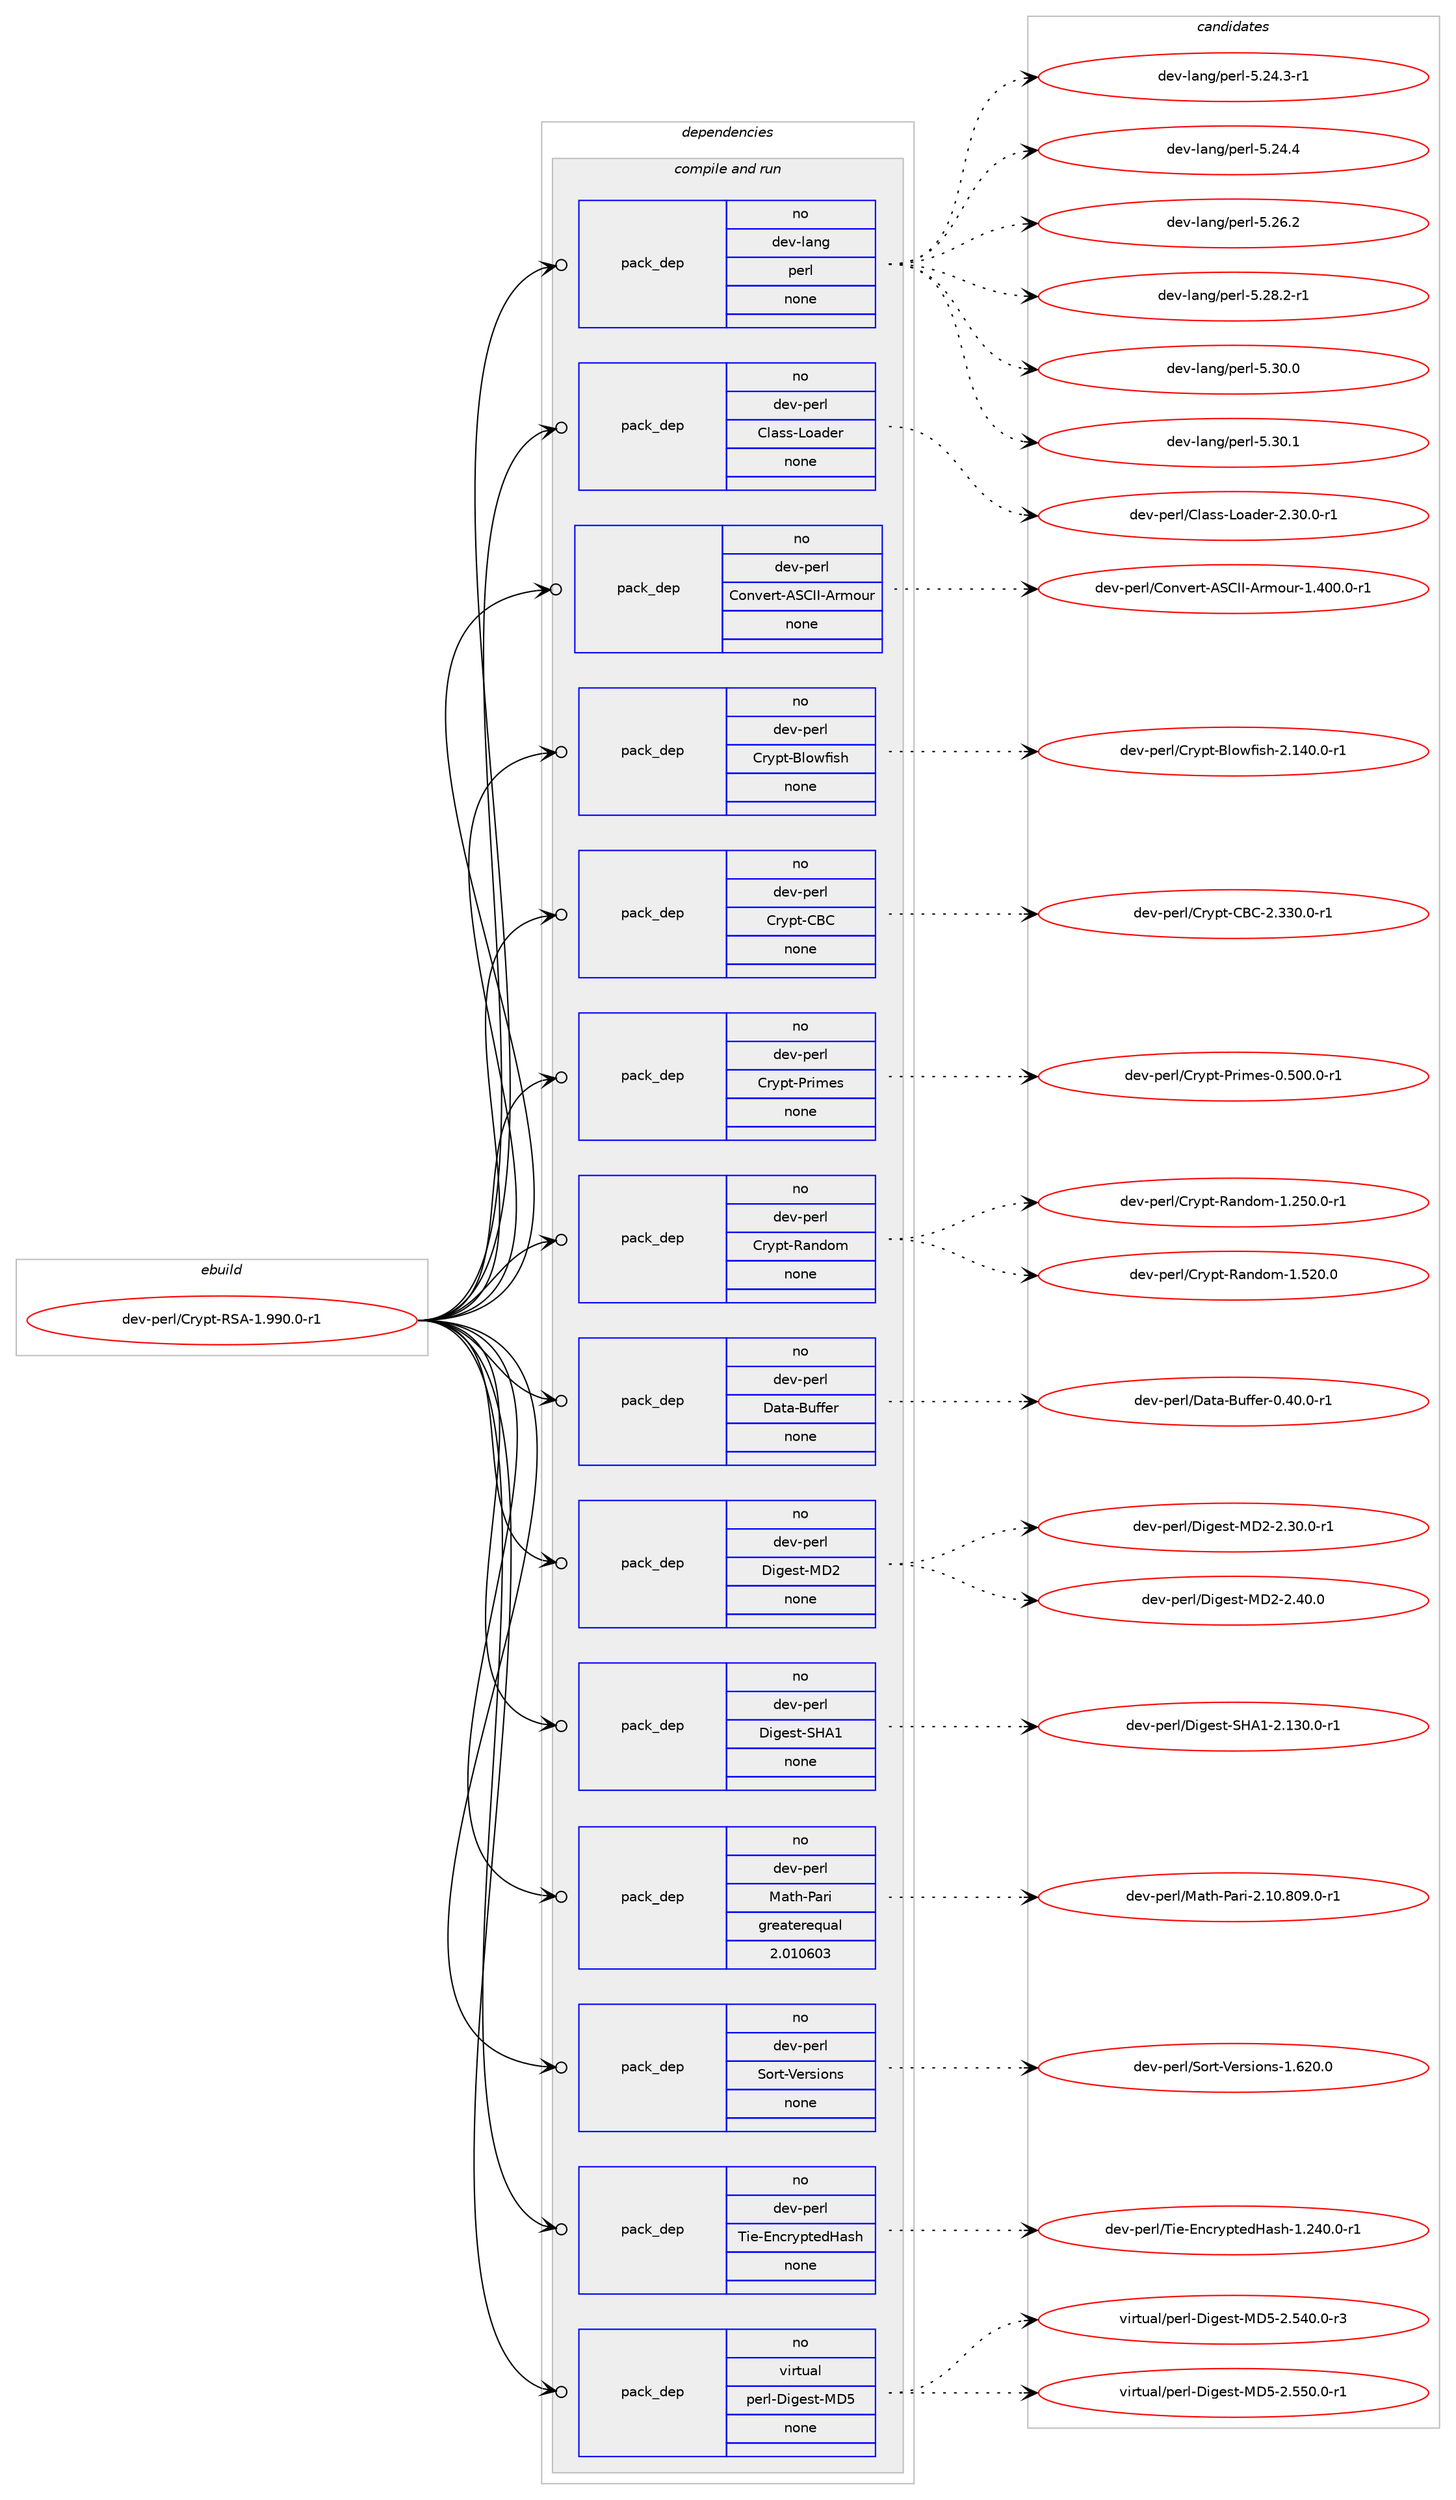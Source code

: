 digraph prolog {

# *************
# Graph options
# *************

newrank=true;
concentrate=true;
compound=true;
graph [rankdir=LR,fontname=Helvetica,fontsize=10,ranksep=1.5];#, ranksep=2.5, nodesep=0.2];
edge  [arrowhead=vee];
node  [fontname=Helvetica,fontsize=10];

# **********
# The ebuild
# **********

subgraph cluster_leftcol {
color=gray;
rank=same;
label=<<i>ebuild</i>>;
id [label="dev-perl/Crypt-RSA-1.990.0-r1", color=red, width=4, href="../dev-perl/Crypt-RSA-1.990.0-r1.svg"];
}

# ****************
# The dependencies
# ****************

subgraph cluster_midcol {
color=gray;
label=<<i>dependencies</i>>;
subgraph cluster_compile {
fillcolor="#eeeeee";
style=filled;
label=<<i>compile</i>>;
}
subgraph cluster_compileandrun {
fillcolor="#eeeeee";
style=filled;
label=<<i>compile and run</i>>;
subgraph pack430230 {
dependency575283 [label=<<TABLE BORDER="0" CELLBORDER="1" CELLSPACING="0" CELLPADDING="4" WIDTH="220"><TR><TD ROWSPAN="6" CELLPADDING="30">pack_dep</TD></TR><TR><TD WIDTH="110">no</TD></TR><TR><TD>dev-lang</TD></TR><TR><TD>perl</TD></TR><TR><TD>none</TD></TR><TR><TD></TD></TR></TABLE>>, shape=none, color=blue];
}
id:e -> dependency575283:w [weight=20,style="solid",arrowhead="odotvee"];
subgraph pack430231 {
dependency575284 [label=<<TABLE BORDER="0" CELLBORDER="1" CELLSPACING="0" CELLPADDING="4" WIDTH="220"><TR><TD ROWSPAN="6" CELLPADDING="30">pack_dep</TD></TR><TR><TD WIDTH="110">no</TD></TR><TR><TD>dev-perl</TD></TR><TR><TD>Class-Loader</TD></TR><TR><TD>none</TD></TR><TR><TD></TD></TR></TABLE>>, shape=none, color=blue];
}
id:e -> dependency575284:w [weight=20,style="solid",arrowhead="odotvee"];
subgraph pack430232 {
dependency575285 [label=<<TABLE BORDER="0" CELLBORDER="1" CELLSPACING="0" CELLPADDING="4" WIDTH="220"><TR><TD ROWSPAN="6" CELLPADDING="30">pack_dep</TD></TR><TR><TD WIDTH="110">no</TD></TR><TR><TD>dev-perl</TD></TR><TR><TD>Convert-ASCII-Armour</TD></TR><TR><TD>none</TD></TR><TR><TD></TD></TR></TABLE>>, shape=none, color=blue];
}
id:e -> dependency575285:w [weight=20,style="solid",arrowhead="odotvee"];
subgraph pack430233 {
dependency575286 [label=<<TABLE BORDER="0" CELLBORDER="1" CELLSPACING="0" CELLPADDING="4" WIDTH="220"><TR><TD ROWSPAN="6" CELLPADDING="30">pack_dep</TD></TR><TR><TD WIDTH="110">no</TD></TR><TR><TD>dev-perl</TD></TR><TR><TD>Crypt-Blowfish</TD></TR><TR><TD>none</TD></TR><TR><TD></TD></TR></TABLE>>, shape=none, color=blue];
}
id:e -> dependency575286:w [weight=20,style="solid",arrowhead="odotvee"];
subgraph pack430234 {
dependency575287 [label=<<TABLE BORDER="0" CELLBORDER="1" CELLSPACING="0" CELLPADDING="4" WIDTH="220"><TR><TD ROWSPAN="6" CELLPADDING="30">pack_dep</TD></TR><TR><TD WIDTH="110">no</TD></TR><TR><TD>dev-perl</TD></TR><TR><TD>Crypt-CBC</TD></TR><TR><TD>none</TD></TR><TR><TD></TD></TR></TABLE>>, shape=none, color=blue];
}
id:e -> dependency575287:w [weight=20,style="solid",arrowhead="odotvee"];
subgraph pack430235 {
dependency575288 [label=<<TABLE BORDER="0" CELLBORDER="1" CELLSPACING="0" CELLPADDING="4" WIDTH="220"><TR><TD ROWSPAN="6" CELLPADDING="30">pack_dep</TD></TR><TR><TD WIDTH="110">no</TD></TR><TR><TD>dev-perl</TD></TR><TR><TD>Crypt-Primes</TD></TR><TR><TD>none</TD></TR><TR><TD></TD></TR></TABLE>>, shape=none, color=blue];
}
id:e -> dependency575288:w [weight=20,style="solid",arrowhead="odotvee"];
subgraph pack430236 {
dependency575289 [label=<<TABLE BORDER="0" CELLBORDER="1" CELLSPACING="0" CELLPADDING="4" WIDTH="220"><TR><TD ROWSPAN="6" CELLPADDING="30">pack_dep</TD></TR><TR><TD WIDTH="110">no</TD></TR><TR><TD>dev-perl</TD></TR><TR><TD>Crypt-Random</TD></TR><TR><TD>none</TD></TR><TR><TD></TD></TR></TABLE>>, shape=none, color=blue];
}
id:e -> dependency575289:w [weight=20,style="solid",arrowhead="odotvee"];
subgraph pack430237 {
dependency575290 [label=<<TABLE BORDER="0" CELLBORDER="1" CELLSPACING="0" CELLPADDING="4" WIDTH="220"><TR><TD ROWSPAN="6" CELLPADDING="30">pack_dep</TD></TR><TR><TD WIDTH="110">no</TD></TR><TR><TD>dev-perl</TD></TR><TR><TD>Data-Buffer</TD></TR><TR><TD>none</TD></TR><TR><TD></TD></TR></TABLE>>, shape=none, color=blue];
}
id:e -> dependency575290:w [weight=20,style="solid",arrowhead="odotvee"];
subgraph pack430238 {
dependency575291 [label=<<TABLE BORDER="0" CELLBORDER="1" CELLSPACING="0" CELLPADDING="4" WIDTH="220"><TR><TD ROWSPAN="6" CELLPADDING="30">pack_dep</TD></TR><TR><TD WIDTH="110">no</TD></TR><TR><TD>dev-perl</TD></TR><TR><TD>Digest-MD2</TD></TR><TR><TD>none</TD></TR><TR><TD></TD></TR></TABLE>>, shape=none, color=blue];
}
id:e -> dependency575291:w [weight=20,style="solid",arrowhead="odotvee"];
subgraph pack430239 {
dependency575292 [label=<<TABLE BORDER="0" CELLBORDER="1" CELLSPACING="0" CELLPADDING="4" WIDTH="220"><TR><TD ROWSPAN="6" CELLPADDING="30">pack_dep</TD></TR><TR><TD WIDTH="110">no</TD></TR><TR><TD>dev-perl</TD></TR><TR><TD>Digest-SHA1</TD></TR><TR><TD>none</TD></TR><TR><TD></TD></TR></TABLE>>, shape=none, color=blue];
}
id:e -> dependency575292:w [weight=20,style="solid",arrowhead="odotvee"];
subgraph pack430240 {
dependency575293 [label=<<TABLE BORDER="0" CELLBORDER="1" CELLSPACING="0" CELLPADDING="4" WIDTH="220"><TR><TD ROWSPAN="6" CELLPADDING="30">pack_dep</TD></TR><TR><TD WIDTH="110">no</TD></TR><TR><TD>dev-perl</TD></TR><TR><TD>Math-Pari</TD></TR><TR><TD>greaterequal</TD></TR><TR><TD>2.010603</TD></TR></TABLE>>, shape=none, color=blue];
}
id:e -> dependency575293:w [weight=20,style="solid",arrowhead="odotvee"];
subgraph pack430241 {
dependency575294 [label=<<TABLE BORDER="0" CELLBORDER="1" CELLSPACING="0" CELLPADDING="4" WIDTH="220"><TR><TD ROWSPAN="6" CELLPADDING="30">pack_dep</TD></TR><TR><TD WIDTH="110">no</TD></TR><TR><TD>dev-perl</TD></TR><TR><TD>Sort-Versions</TD></TR><TR><TD>none</TD></TR><TR><TD></TD></TR></TABLE>>, shape=none, color=blue];
}
id:e -> dependency575294:w [weight=20,style="solid",arrowhead="odotvee"];
subgraph pack430242 {
dependency575295 [label=<<TABLE BORDER="0" CELLBORDER="1" CELLSPACING="0" CELLPADDING="4" WIDTH="220"><TR><TD ROWSPAN="6" CELLPADDING="30">pack_dep</TD></TR><TR><TD WIDTH="110">no</TD></TR><TR><TD>dev-perl</TD></TR><TR><TD>Tie-EncryptedHash</TD></TR><TR><TD>none</TD></TR><TR><TD></TD></TR></TABLE>>, shape=none, color=blue];
}
id:e -> dependency575295:w [weight=20,style="solid",arrowhead="odotvee"];
subgraph pack430243 {
dependency575296 [label=<<TABLE BORDER="0" CELLBORDER="1" CELLSPACING="0" CELLPADDING="4" WIDTH="220"><TR><TD ROWSPAN="6" CELLPADDING="30">pack_dep</TD></TR><TR><TD WIDTH="110">no</TD></TR><TR><TD>virtual</TD></TR><TR><TD>perl-Digest-MD5</TD></TR><TR><TD>none</TD></TR><TR><TD></TD></TR></TABLE>>, shape=none, color=blue];
}
id:e -> dependency575296:w [weight=20,style="solid",arrowhead="odotvee"];
}
subgraph cluster_run {
fillcolor="#eeeeee";
style=filled;
label=<<i>run</i>>;
}
}

# **************
# The candidates
# **************

subgraph cluster_choices {
rank=same;
color=gray;
label=<<i>candidates</i>>;

subgraph choice430230 {
color=black;
nodesep=1;
choice100101118451089711010347112101114108455346505246514511449 [label="dev-lang/perl-5.24.3-r1", color=red, width=4,href="../dev-lang/perl-5.24.3-r1.svg"];
choice10010111845108971101034711210111410845534650524652 [label="dev-lang/perl-5.24.4", color=red, width=4,href="../dev-lang/perl-5.24.4.svg"];
choice10010111845108971101034711210111410845534650544650 [label="dev-lang/perl-5.26.2", color=red, width=4,href="../dev-lang/perl-5.26.2.svg"];
choice100101118451089711010347112101114108455346505646504511449 [label="dev-lang/perl-5.28.2-r1", color=red, width=4,href="../dev-lang/perl-5.28.2-r1.svg"];
choice10010111845108971101034711210111410845534651484648 [label="dev-lang/perl-5.30.0", color=red, width=4,href="../dev-lang/perl-5.30.0.svg"];
choice10010111845108971101034711210111410845534651484649 [label="dev-lang/perl-5.30.1", color=red, width=4,href="../dev-lang/perl-5.30.1.svg"];
dependency575283:e -> choice100101118451089711010347112101114108455346505246514511449:w [style=dotted,weight="100"];
dependency575283:e -> choice10010111845108971101034711210111410845534650524652:w [style=dotted,weight="100"];
dependency575283:e -> choice10010111845108971101034711210111410845534650544650:w [style=dotted,weight="100"];
dependency575283:e -> choice100101118451089711010347112101114108455346505646504511449:w [style=dotted,weight="100"];
dependency575283:e -> choice10010111845108971101034711210111410845534651484648:w [style=dotted,weight="100"];
dependency575283:e -> choice10010111845108971101034711210111410845534651484649:w [style=dotted,weight="100"];
}
subgraph choice430231 {
color=black;
nodesep=1;
choice10010111845112101114108476710897115115457611197100101114455046514846484511449 [label="dev-perl/Class-Loader-2.30.0-r1", color=red, width=4,href="../dev-perl/Class-Loader-2.30.0-r1.svg"];
dependency575284:e -> choice10010111845112101114108476710897115115457611197100101114455046514846484511449:w [style=dotted,weight="100"];
}
subgraph choice430232 {
color=black;
nodesep=1;
choice100101118451121011141084767111110118101114116456583677373456511410911111711445494652484846484511449 [label="dev-perl/Convert-ASCII-Armour-1.400.0-r1", color=red, width=4,href="../dev-perl/Convert-ASCII-Armour-1.400.0-r1.svg"];
dependency575285:e -> choice100101118451121011141084767111110118101114116456583677373456511410911111711445494652484846484511449:w [style=dotted,weight="100"];
}
subgraph choice430233 {
color=black;
nodesep=1;
choice100101118451121011141084767114121112116456610811111910210511510445504649524846484511449 [label="dev-perl/Crypt-Blowfish-2.140.0-r1", color=red, width=4,href="../dev-perl/Crypt-Blowfish-2.140.0-r1.svg"];
dependency575286:e -> choice100101118451121011141084767114121112116456610811111910210511510445504649524846484511449:w [style=dotted,weight="100"];
}
subgraph choice430234 {
color=black;
nodesep=1;
choice1001011184511210111410847671141211121164567666745504651514846484511449 [label="dev-perl/Crypt-CBC-2.330.0-r1", color=red, width=4,href="../dev-perl/Crypt-CBC-2.330.0-r1.svg"];
dependency575287:e -> choice1001011184511210111410847671141211121164567666745504651514846484511449:w [style=dotted,weight="100"];
}
subgraph choice430235 {
color=black;
nodesep=1;
choice100101118451121011141084767114121112116458011410510910111545484653484846484511449 [label="dev-perl/Crypt-Primes-0.500.0-r1", color=red, width=4,href="../dev-perl/Crypt-Primes-0.500.0-r1.svg"];
dependency575288:e -> choice100101118451121011141084767114121112116458011410510910111545484653484846484511449:w [style=dotted,weight="100"];
}
subgraph choice430236 {
color=black;
nodesep=1;
choice10010111845112101114108476711412111211645829711010011110945494650534846484511449 [label="dev-perl/Crypt-Random-1.250.0-r1", color=red, width=4,href="../dev-perl/Crypt-Random-1.250.0-r1.svg"];
choice1001011184511210111410847671141211121164582971101001111094549465350484648 [label="dev-perl/Crypt-Random-1.520.0", color=red, width=4,href="../dev-perl/Crypt-Random-1.520.0.svg"];
dependency575289:e -> choice10010111845112101114108476711412111211645829711010011110945494650534846484511449:w [style=dotted,weight="100"];
dependency575289:e -> choice1001011184511210111410847671141211121164582971101001111094549465350484648:w [style=dotted,weight="100"];
}
subgraph choice430237 {
color=black;
nodesep=1;
choice10010111845112101114108476897116974566117102102101114454846524846484511449 [label="dev-perl/Data-Buffer-0.40.0-r1", color=red, width=4,href="../dev-perl/Data-Buffer-0.40.0-r1.svg"];
dependency575290:e -> choice10010111845112101114108476897116974566117102102101114454846524846484511449:w [style=dotted,weight="100"];
}
subgraph choice430238 {
color=black;
nodesep=1;
choice10010111845112101114108476810510310111511645776850455046514846484511449 [label="dev-perl/Digest-MD2-2.30.0-r1", color=red, width=4,href="../dev-perl/Digest-MD2-2.30.0-r1.svg"];
choice1001011184511210111410847681051031011151164577685045504652484648 [label="dev-perl/Digest-MD2-2.40.0", color=red, width=4,href="../dev-perl/Digest-MD2-2.40.0.svg"];
dependency575291:e -> choice10010111845112101114108476810510310111511645776850455046514846484511449:w [style=dotted,weight="100"];
dependency575291:e -> choice1001011184511210111410847681051031011151164577685045504652484648:w [style=dotted,weight="100"];
}
subgraph choice430239 {
color=black;
nodesep=1;
choice100101118451121011141084768105103101115116458372654945504649514846484511449 [label="dev-perl/Digest-SHA1-2.130.0-r1", color=red, width=4,href="../dev-perl/Digest-SHA1-2.130.0-r1.svg"];
dependency575292:e -> choice100101118451121011141084768105103101115116458372654945504649514846484511449:w [style=dotted,weight="100"];
}
subgraph choice430240 {
color=black;
nodesep=1;
choice1001011184511210111410847779711610445809711410545504649484656485746484511449 [label="dev-perl/Math-Pari-2.10.809.0-r1", color=red, width=4,href="../dev-perl/Math-Pari-2.10.809.0-r1.svg"];
dependency575293:e -> choice1001011184511210111410847779711610445809711410545504649484656485746484511449:w [style=dotted,weight="100"];
}
subgraph choice430241 {
color=black;
nodesep=1;
choice10010111845112101114108478311111411645861011141151051111101154549465450484648 [label="dev-perl/Sort-Versions-1.620.0", color=red, width=4,href="../dev-perl/Sort-Versions-1.620.0.svg"];
dependency575294:e -> choice10010111845112101114108478311111411645861011141151051111101154549465450484648:w [style=dotted,weight="100"];
}
subgraph choice430242 {
color=black;
nodesep=1;
choice100101118451121011141084784105101456911099114121112116101100729711510445494650524846484511449 [label="dev-perl/Tie-EncryptedHash-1.240.0-r1", color=red, width=4,href="../dev-perl/Tie-EncryptedHash-1.240.0-r1.svg"];
dependency575295:e -> choice100101118451121011141084784105101456911099114121112116101100729711510445494650524846484511449:w [style=dotted,weight="100"];
}
subgraph choice430243 {
color=black;
nodesep=1;
choice118105114116117971084711210111410845681051031011151164577685345504653524846484511451 [label="virtual/perl-Digest-MD5-2.540.0-r3", color=red, width=4,href="../virtual/perl-Digest-MD5-2.540.0-r3.svg"];
choice118105114116117971084711210111410845681051031011151164577685345504653534846484511449 [label="virtual/perl-Digest-MD5-2.550.0-r1", color=red, width=4,href="../virtual/perl-Digest-MD5-2.550.0-r1.svg"];
dependency575296:e -> choice118105114116117971084711210111410845681051031011151164577685345504653524846484511451:w [style=dotted,weight="100"];
dependency575296:e -> choice118105114116117971084711210111410845681051031011151164577685345504653534846484511449:w [style=dotted,weight="100"];
}
}

}
